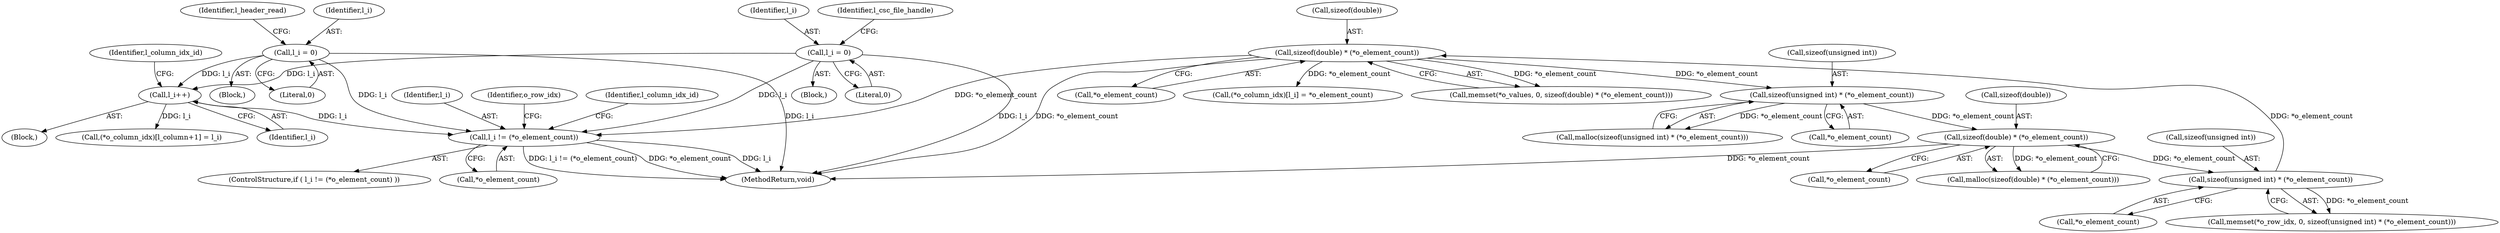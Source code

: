 digraph "0_libxsmm_151481489192e6d1997f8bde52c5c425ea41741d_1@pointer" {
"1000494" [label="(Call,l_i != (*o_element_count))"];
"1000390" [label="(Call,l_i = 0)"];
"1000146" [label="(Call,l_i = 0)"];
"1000476" [label="(Call,l_i++)"];
"1000353" [label="(Call,sizeof(double) * (*o_element_count))"];
"1000331" [label="(Call,sizeof(unsigned int) * (*o_element_count))"];
"1000263" [label="(Call,sizeof(double) * (*o_element_count))"];
"1000237" [label="(Call,sizeof(unsigned int) * (*o_element_count))"];
"1000528" [label="(Identifier,l_column_idx_id)"];
"1000150" [label="(Identifier,l_csc_file_handle)"];
"1000331" [label="(Call,sizeof(unsigned int) * (*o_element_count))"];
"1000236" [label="(Call,malloc(sizeof(unsigned int) * (*o_element_count)))"];
"1000230" [label="(Block,)"];
"1000263" [label="(Call,sizeof(double) * (*o_element_count))"];
"1000266" [label="(Call,*o_element_count)"];
"1000334" [label="(Call,*o_element_count)"];
"1000353" [label="(Call,sizeof(double) * (*o_element_count))"];
"1000493" [label="(ControlStructure,if ( l_i != (*o_element_count) ))"];
"1000480" [label="(Identifier,l_column_idx_id)"];
"1000356" [label="(Call,*o_element_count)"];
"1000405" [label="(Block,)"];
"1000562" [label="(MethodReturn,void)"];
"1000476" [label="(Call,l_i++)"];
"1000391" [label="(Identifier,l_i)"];
"1000377" [label="(Call,(*o_column_idx)[l_i] = *o_element_count)"];
"1000130" [label="(Block,)"];
"1000483" [label="(Call,(*o_column_idx)[l_column+1] = l_i)"];
"1000494" [label="(Call,l_i != (*o_element_count))"];
"1000390" [label="(Call,l_i = 0)"];
"1000477" [label="(Identifier,l_i)"];
"1000349" [label="(Call,memset(*o_values, 0, sizeof(double) * (*o_element_count)))"];
"1000147" [label="(Identifier,l_i)"];
"1000262" [label="(Call,malloc(sizeof(double) * (*o_element_count)))"];
"1000238" [label="(Call,sizeof(unsigned int))"];
"1000332" [label="(Call,sizeof(unsigned int))"];
"1000392" [label="(Literal,0)"];
"1000264" [label="(Call,sizeof(double))"];
"1000237" [label="(Call,sizeof(unsigned int) * (*o_element_count))"];
"1000240" [label="(Call,*o_element_count)"];
"1000394" [label="(Identifier,l_header_read)"];
"1000327" [label="(Call,memset(*o_row_idx, 0, sizeof(unsigned int) * (*o_element_count)))"];
"1000495" [label="(Identifier,l_i)"];
"1000501" [label="(Identifier,o_row_idx)"];
"1000146" [label="(Call,l_i = 0)"];
"1000148" [label="(Literal,0)"];
"1000354" [label="(Call,sizeof(double))"];
"1000496" [label="(Call,*o_element_count)"];
"1000494" -> "1000493"  [label="AST: "];
"1000494" -> "1000496"  [label="CFG: "];
"1000495" -> "1000494"  [label="AST: "];
"1000496" -> "1000494"  [label="AST: "];
"1000501" -> "1000494"  [label="CFG: "];
"1000528" -> "1000494"  [label="CFG: "];
"1000494" -> "1000562"  [label="DDG: l_i != (*o_element_count)"];
"1000494" -> "1000562"  [label="DDG: *o_element_count"];
"1000494" -> "1000562"  [label="DDG: l_i"];
"1000390" -> "1000494"  [label="DDG: l_i"];
"1000146" -> "1000494"  [label="DDG: l_i"];
"1000476" -> "1000494"  [label="DDG: l_i"];
"1000353" -> "1000494"  [label="DDG: *o_element_count"];
"1000390" -> "1000230"  [label="AST: "];
"1000390" -> "1000392"  [label="CFG: "];
"1000391" -> "1000390"  [label="AST: "];
"1000392" -> "1000390"  [label="AST: "];
"1000394" -> "1000390"  [label="CFG: "];
"1000390" -> "1000562"  [label="DDG: l_i"];
"1000390" -> "1000476"  [label="DDG: l_i"];
"1000146" -> "1000130"  [label="AST: "];
"1000146" -> "1000148"  [label="CFG: "];
"1000147" -> "1000146"  [label="AST: "];
"1000148" -> "1000146"  [label="AST: "];
"1000150" -> "1000146"  [label="CFG: "];
"1000146" -> "1000562"  [label="DDG: l_i"];
"1000146" -> "1000476"  [label="DDG: l_i"];
"1000476" -> "1000405"  [label="AST: "];
"1000476" -> "1000477"  [label="CFG: "];
"1000477" -> "1000476"  [label="AST: "];
"1000480" -> "1000476"  [label="CFG: "];
"1000476" -> "1000483"  [label="DDG: l_i"];
"1000353" -> "1000349"  [label="AST: "];
"1000353" -> "1000356"  [label="CFG: "];
"1000354" -> "1000353"  [label="AST: "];
"1000356" -> "1000353"  [label="AST: "];
"1000349" -> "1000353"  [label="CFG: "];
"1000353" -> "1000562"  [label="DDG: *o_element_count"];
"1000353" -> "1000237"  [label="DDG: *o_element_count"];
"1000353" -> "1000349"  [label="DDG: *o_element_count"];
"1000331" -> "1000353"  [label="DDG: *o_element_count"];
"1000353" -> "1000377"  [label="DDG: *o_element_count"];
"1000331" -> "1000327"  [label="AST: "];
"1000331" -> "1000334"  [label="CFG: "];
"1000332" -> "1000331"  [label="AST: "];
"1000334" -> "1000331"  [label="AST: "];
"1000327" -> "1000331"  [label="CFG: "];
"1000331" -> "1000327"  [label="DDG: *o_element_count"];
"1000263" -> "1000331"  [label="DDG: *o_element_count"];
"1000263" -> "1000262"  [label="AST: "];
"1000263" -> "1000266"  [label="CFG: "];
"1000264" -> "1000263"  [label="AST: "];
"1000266" -> "1000263"  [label="AST: "];
"1000262" -> "1000263"  [label="CFG: "];
"1000263" -> "1000562"  [label="DDG: *o_element_count"];
"1000263" -> "1000262"  [label="DDG: *o_element_count"];
"1000237" -> "1000263"  [label="DDG: *o_element_count"];
"1000237" -> "1000236"  [label="AST: "];
"1000237" -> "1000240"  [label="CFG: "];
"1000238" -> "1000237"  [label="AST: "];
"1000240" -> "1000237"  [label="AST: "];
"1000236" -> "1000237"  [label="CFG: "];
"1000237" -> "1000236"  [label="DDG: *o_element_count"];
}
